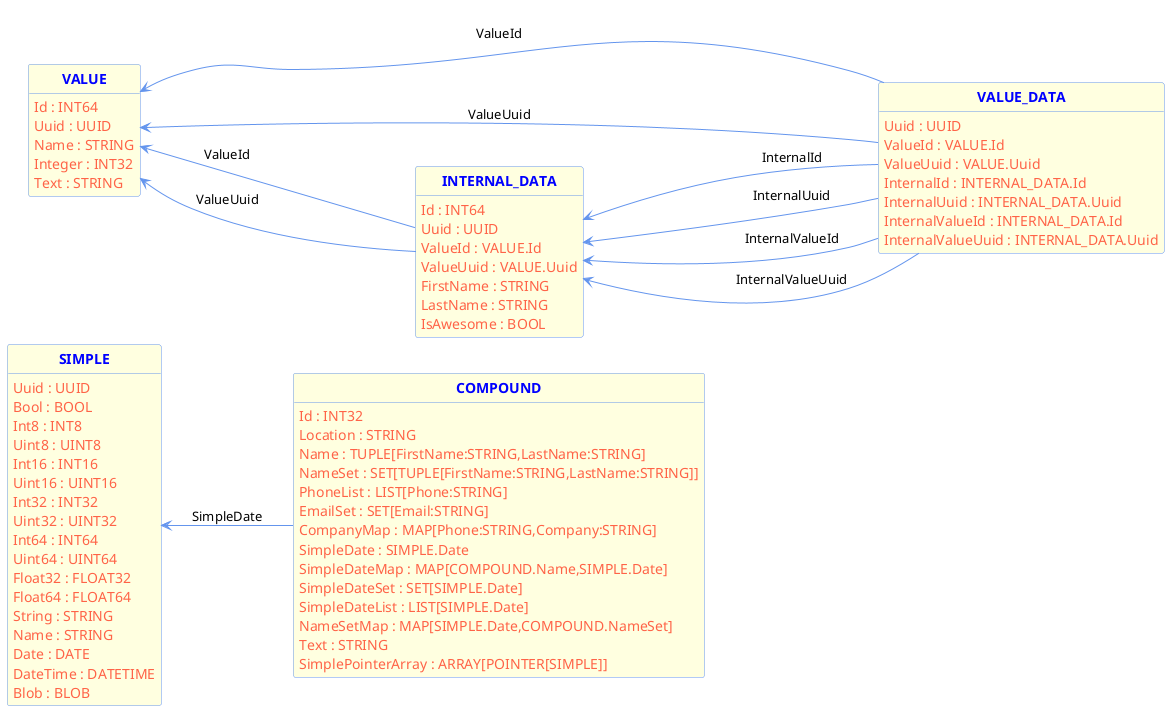 @startuml
skinparam shadowing false
skinparam classAttributeIconSize 0
skinparam classAttributeFontColor tomato
skinparam classFontStyle bold
skinparam classFontColor blue
skinparam classBackgroundColor lightyellow
skinparam classBorderColor cornflowerblue
skinparam arrowColor cornflowerblue
hide circle
hide methods
left to right direction

class SIMPLE {
    Uuid : UUID
    Bool : BOOL
    Int8 : INT8
    Uint8 : UINT8
    Int16 : INT16
    Uint16 : UINT16
    Int32 : INT32
    Uint32 : UINT32
    Int64 : INT64
    Uint64 : UINT64
    Float32 : FLOAT32
    Float64 : FLOAT64
    String : STRING
    Name : STRING
    Date : DATE
    DateTime : DATETIME
    Blob : BLOB
}

class COMPOUND {
    Id : INT32
    Location : STRING
    Name : TUPLE[FirstName:STRING,LastName:STRING]
    NameSet : SET[TUPLE[FirstName:STRING,LastName:STRING]]
    PhoneList : LIST[Phone:STRING]
    EmailSet : SET[Email:STRING]
    CompanyMap : MAP[Phone:STRING,Company:STRING]
    SimpleDate : SIMPLE.Date
    SimpleDateMap : MAP[COMPOUND.Name,SIMPLE.Date]
    SimpleDateSet : SET[SIMPLE.Date]
    SimpleDateList : LIST[SIMPLE.Date]
    NameSetMap : MAP[SIMPLE.Date,COMPOUND.NameSet]
    Text : STRING
    SimplePointerArray : ARRAY[POINTER[SIMPLE]]
}

class VALUE {
    Id : INT64
    Uuid : UUID
    Name : STRING
    Integer : INT32
    Text : STRING
}

class VALUE_DATA {
    Uuid : UUID
    ValueId : VALUE.Id
    ValueUuid : VALUE.Uuid
    InternalId : INTERNAL_DATA.Id
    InternalUuid : INTERNAL_DATA.Uuid
    InternalValueId : INTERNAL_DATA.Id
    InternalValueUuid : INTERNAL_DATA.Uuid
}

class INTERNAL_DATA {
    Id : INT64
    Uuid : UUID
    ValueId : VALUE.Id
    ValueUuid : VALUE.Uuid
    FirstName : STRING
    LastName : STRING
    IsAwesome : BOOL
}

SIMPLE <-- COMPOUND : SimpleDate

VALUE <-- VALUE_DATA : ValueId

VALUE <-- VALUE_DATA : ValueUuid

INTERNAL_DATA <-- VALUE_DATA : InternalId

INTERNAL_DATA <-- VALUE_DATA : InternalUuid

INTERNAL_DATA <-- VALUE_DATA : InternalValueId

INTERNAL_DATA <-- VALUE_DATA : InternalValueUuid

VALUE <-- INTERNAL_DATA : ValueId

VALUE <-- INTERNAL_DATA : ValueUuid

@enduml
